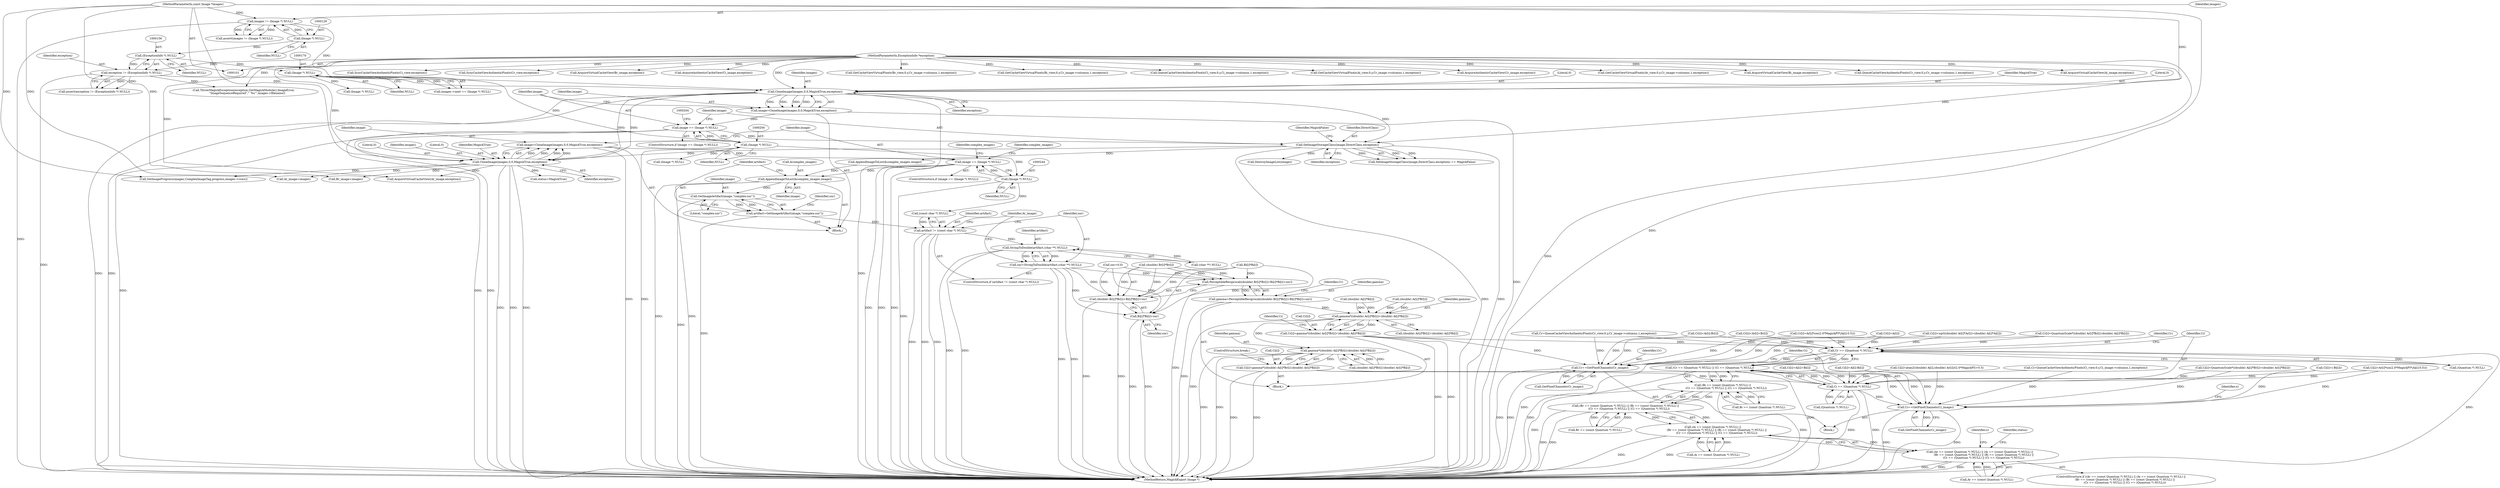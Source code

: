 digraph "0_ImageMagick6_61135001a625364e29bdce83832f043eebde7b5a@pointer" {
"1000241" [label="(Call,image == (Image *) NULL)"];
"1000232" [label="(Call,image=CloneImage(images,0,0,MagickTrue,exception))"];
"1000234" [label="(Call,CloneImage(images,0,0,MagickTrue,exception))"];
"1000190" [label="(Call,CloneImage(images,0,0,MagickTrue,exception))"];
"1000126" [label="(Call,images != (Image *) NULL)"];
"1000102" [label="(MethodParameterIn,const Image *images)"];
"1000128" [label="(Call,(Image *) NULL)"];
"1000153" [label="(Call,exception != (ExceptionInfo *) NULL)"];
"1000104" [label="(MethodParameterIn,ExceptionInfo *exception)"];
"1000155" [label="(Call,(ExceptionInfo *) NULL)"];
"1000208" [label="(Call,SetImageStorageClass(image,DirectClass,exception))"];
"1000197" [label="(Call,image == (Image *) NULL)"];
"1000188" [label="(Call,image=CloneImage(images,0,0,MagickTrue,exception))"];
"1000199" [label="(Call,(Image *) NULL)"];
"1000169" [label="(Call,(Image *) NULL)"];
"1000243" [label="(Call,(Image *) NULL)"];
"1000253" [label="(Call,AppendImageToList(&complex_images,image))"];
"1000259" [label="(Call,GetImageArtifact(image,\"complex:snr\"))"];
"1000257" [label="(Call,artifact=GetImageArtifact(image,\"complex:snr\"))"];
"1000266" [label="(Call,artifact != (const char *) NULL)"];
"1000273" [label="(Call,StringToDouble(artifact,(char **) NULL))"];
"1000271" [label="(Call,snr=StringToDouble(artifact,(char **) NULL))"];
"1000586" [label="(Call,PerceptibleReciprocal((double) Br[i]*Br[i]+Bi[i]*Bi[i]+snr))"];
"1000584" [label="(Call,gamma=PerceptibleReciprocal((double) Br[i]*Br[i]+Bi[i]*Bi[i]+snr))"];
"1000610" [label="(Call,gamma*((double) Ar[i]*Br[i]+(double) Ai[i]*Bi[i]))"];
"1000606" [label="(Call,Cr[i]=gamma*((double) Ar[i]*Br[i]+(double) Ai[i]*Bi[i]))"];
"1000491" [label="(Call,Cr == (Quantum *) NULL)"];
"1000490" [label="(Call,(Cr == (Quantum *) NULL) || (Ci == (Quantum *) NULL))"];
"1000484" [label="(Call,(Bi == (const Quantum *) NULL) ||\n        (Cr == (Quantum *) NULL) || (Ci == (Quantum *) NULL))"];
"1000478" [label="(Call,(Br == (const Quantum *) NULL) || (Bi == (const Quantum *) NULL) ||\n        (Cr == (Quantum *) NULL) || (Ci == (Quantum *) NULL))"];
"1000472" [label="(Call,(Ai == (const Quantum *) NULL) || \n        (Br == (const Quantum *) NULL) || (Bi == (const Quantum *) NULL) ||\n        (Cr == (Quantum *) NULL) || (Ci == (Quantum *) NULL))"];
"1000466" [label="(Call,(Ar == (const Quantum *) NULL) || (Ai == (const Quantum *) NULL) || \n        (Br == (const Quantum *) NULL) || (Bi == (const Quantum *) NULL) ||\n        (Cr == (Quantum *) NULL) || (Ci == (Quantum *) NULL))"];
"1000838" [label="(Call,Cr+=GetPixelChannels(Cr_image))"];
"1000635" [label="(Call,gamma*((double) Ai[i]*Br[i]-(double) Ar[i]*Bi[i]))"];
"1000631" [label="(Call,Ci[i]=gamma*((double) Ai[i]*Br[i]-(double) Ar[i]*Bi[i]))"];
"1000496" [label="(Call,Ci == (Quantum *) NULL)"];
"1000842" [label="(Call,Ci+=GetPixelChannels(Ci_image))"];
"1000587" [label="(Call,(double) Br[i]*Br[i]+Bi[i]*Bi[i]+snr)"];
"1000597" [label="(Call,Bi[i]*Bi[i]+snr)"];
"1000423" [label="(Call,GetCacheViewVirtualPixels(Br_view,0,y,Cr_image->columns,1,exception))"];
"1000611" [label="(Identifier,gamma)"];
"1000263" [label="(Identifier,snr)"];
"1000274" [label="(Identifier,artifact)"];
"1000612" [label="(Call,(double) Ar[i]*Br[i]+(double) Ai[i]*Bi[i])"];
"1000598" [label="(Call,Bi[i]*Bi[i])"];
"1000245" [label="(Identifier,NULL)"];
"1000191" [label="(Identifier,images)"];
"1000272" [label="(Identifier,snr)"];
"1000371" [label="(Call,status=MagickTrue)"];
"1000478" [label="(Call,(Br == (const Quantum *) NULL) || (Bi == (const Quantum *) NULL) ||\n        (Cr == (Quantum *) NULL) || (Ci == (Quantum *) NULL))"];
"1000707" [label="(Call,Cr[i]=QuantumScale*((double) Ar[i]*Br[i]-(double) Ai[i]*Bi[i]))"];
"1000257" [label="(Call,artifact=GetImageArtifact(image,\"complex:snr\"))"];
"1000484" [label="(Call,(Bi == (const Quantum *) NULL) ||\n        (Cr == (Quantum *) NULL) || (Ci == (Quantum *) NULL))"];
"1000498" [label="(Call,(Quantum *) NULL)"];
"1000199" [label="(Call,(Image *) NULL)"];
"1000232" [label="(Call,image=CloneImage(images,0,0,MagickTrue,exception))"];
"1000266" [label="(Call,artifact != (const char *) NULL)"];
"1000490" [label="(Call,(Cr == (Quantum *) NULL) || (Ci == (Quantum *) NULL))"];
"1000192" [label="(Literal,0)"];
"1000125" [label="(Call,assert(images != (Image *) NULL))"];
"1000584" [label="(Call,gamma=PerceptibleReciprocal((double) Br[i]*Br[i]+Bi[i]*Bi[i]+snr))"];
"1000656" [label="(ControlStructure,break;)"];
"1000165" [label="(Call,images->next == (Image *) NULL)"];
"1000473" [label="(Call,Ai == (const Quantum *) NULL)"];
"1000275" [label="(Call,(char **) NULL)"];
"1000605" [label="(Identifier,snr)"];
"1000154" [label="(Identifier,exception)"];
"1000254" [label="(Call,&complex_images)"];
"1000550" [label="(Call,Ci[i]=Ai[i]+Bi[i])"];
"1000196" [label="(ControlStructure,if (image == (Image *) NULL))"];
"1000239" [label="(Identifier,exception)"];
"1000278" [label="(Call,Ar_image=images)"];
"1000810" [label="(Call,Ci[i]=Ai[i]-Bi[i])"];
"1000582" [label="(Block,)"];
"1000587" [label="(Call,(double) Br[i]*Br[i]+Bi[i]*Bi[i]+snr)"];
"1000485" [label="(Call,Bi == (const Quantum *) NULL)"];
"1000843" [label="(Identifier,Ci)"];
"1000212" [label="(Identifier,MagickFalse)"];
"1000508" [label="(Identifier,x)"];
"1000479" [label="(Call,Br == (const Quantum *) NULL)"];
"1000840" [label="(Call,GetPixelChannels(Cr_image))"];
"1000434" [label="(Call,GetCacheViewVirtualPixels(Bi_view,0,y,Cr_image->columns,1,exception))"];
"1000228" [label="(Call,AppendImageToList(&complex_images,image))"];
"1000844" [label="(Call,GetPixelChannels(Ci_image))"];
"1000493" [label="(Call,(Quantum *) NULL)"];
"1000185" [label="(Call,(Image *) NULL)"];
"1000613" [label="(Call,(double) Ar[i]*Br[i])"];
"1000497" [label="(Identifier,Ci)"];
"1000518" [label="(Identifier,x)"];
"1000454" [label="(Call,Ci=QueueCacheViewAuthenticPixels(Ci_view,0,y,Ci_image->columns,1,exception))"];
"1000104" [label="(MethodParameterIn,ExceptionInfo *exception)"];
"1000732" [label="(Call,Ci[i]=QuantumScale*((double) Ai[i]*Br[i]+(double) Ar[i]*Bi[i]))"];
"1000261" [label="(Literal,\"complex:snr\")"];
"1000243" [label="(Call,(Image *) NULL)"];
"1000127" [label="(Identifier,images)"];
"1000636" [label="(Identifier,gamma)"];
"1000635" [label="(Call,gamma*((double) Ai[i]*Br[i]-(double) Ar[i]*Bi[i]))"];
"1000286" [label="(Call,Br_image=images)"];
"1000211" [label="(Identifier,exception)"];
"1000203" [label="(Call,(Image *) NULL)"];
"1000236" [label="(Literal,0)"];
"1000456" [label="(Call,QueueCacheViewAuthenticPixels(Ci_view,0,y,Ci_image->columns,1,exception))"];
"1000412" [label="(Call,GetCacheViewVirtualPixels(Ai_view,0,y,Cr_image->columns,1,exception))"];
"1000842" [label="(Call,Ci+=GetPixelChannels(Ci_image))"];
"1000363" [label="(Call,AcquireAuthenticCacheView(Cr_image,exception))"];
"1000572" [label="(Call,Ci[i]=(-Bi[i]))"];
"1000260" [label="(Identifier,image)"];
"1000503" [label="(Identifier,status)"];
"1000190" [label="(Call,CloneImage(images,0,0,MagickTrue,exception))"];
"1000878" [label="(Call,SetImageProgress(images,ComplexImageTag,progress,images->rows))"];
"1000588" [label="(Call,(double) Br[i]*Br[i])"];
"1000233" [label="(Identifier,image)"];
"1000597" [label="(Call,Bi[i]*Bi[i]+snr)"];
"1000343" [label="(Call,AcquireVirtualCacheView(Ar_image,exception))"];
"1000126" [label="(Call,images != (Image *) NULL)"];
"1000259" [label="(Call,GetImageArtifact(image,\"complex:snr\"))"];
"1000207" [label="(Call,SetImageStorageClass(image,DirectClass,exception) == MagickFalse)"];
"1000235" [label="(Identifier,images)"];
"1000237" [label="(Literal,0)"];
"1000267" [label="(Identifier,artifact)"];
"1000240" [label="(ControlStructure,if (image == (Image *) NULL))"];
"1000268" [label="(Call,(const char *) NULL)"];
"1000157" [label="(Identifier,NULL)"];
"1000401" [label="(Call,GetCacheViewVirtualPixels(Ar_view,0,y,Cr_image->columns,1,exception))"];
"1000128" [label="(Call,(Image *) NULL)"];
"1000492" [label="(Identifier,Cr)"];
"1000608" [label="(Identifier,Cr)"];
"1000201" [label="(Identifier,NULL)"];
"1000606" [label="(Call,Cr[i]=gamma*((double) Ar[i]*Br[i]+(double) Ai[i]*Bi[i]))"];
"1000279" [label="(Identifier,Ar_image)"];
"1000622" [label="(Call,(double) Ai[i]*Bi[i])"];
"1000130" [label="(Identifier,NULL)"];
"1000496" [label="(Call,Ci == (Quantum *) NULL)"];
"1000169" [label="(Call,(Image *) NULL)"];
"1000189" [label="(Identifier,image)"];
"1000565" [label="(Call,Cr[i]=Ar[i])"];
"1000209" [label="(Identifier,image)"];
"1000256" [label="(Identifier,image)"];
"1000188" [label="(Call,image=CloneImage(images,0,0,MagickTrue,exception))"];
"1000358" [label="(Call,AcquireVirtualCacheView(Bi_image,exception))"];
"1000445" [label="(Call,QueueCacheViewAuthenticPixels(Cr_view,0,y,Cr_image->columns,1,exception))"];
"1000926" [label="(MethodReturn,MagickExport Image *)"];
"1000348" [label="(Call,AcquireVirtualCacheView(Ai_image,exception))"];
"1000472" [label="(Call,(Ai == (const Quantum *) NULL) || \n        (Br == (const Quantum *) NULL) || (Bi == (const Quantum *) NULL) ||\n        (Cr == (Quantum *) NULL) || (Ci == (Quantum *) NULL))"];
"1000585" [label="(Identifier,gamma)"];
"1000443" [label="(Call,Cr=QueueCacheViewAuthenticPixels(Cr_view,0,y,Cr_image->columns,1,exception))"];
"1000466" [label="(Call,(Ar == (const Quantum *) NULL) || (Ai == (const Quantum *) NULL) || \n        (Br == (const Quantum *) NULL) || (Bi == (const Quantum *) NULL) ||\n        (Cr == (Quantum *) NULL) || (Ci == (Quantum *) NULL))"];
"1000519" [label="(Block,)"];
"1000195" [label="(Identifier,exception)"];
"1000778" [label="(Call,Ci[i]=Ar[i]*sin(2.0*MagickPI*(Ai[i]-0.5)))"];
"1000633" [label="(Identifier,Ci)"];
"1000467" [label="(Call,Ar == (const Quantum *) NULL)"];
"1000153" [label="(Call,exception != (ExceptionInfo *) NULL)"];
"1000253" [label="(Call,AppendImageToList(&complex_images,image))"];
"1000586" [label="(Call,PerceptibleReciprocal((double) Br[i]*Br[i]+Bi[i]*Bi[i]+snr))"];
"1000799" [label="(Call,Cr[i]=Ar[i]-Br[i])"];
"1000234" [label="(Call,CloneImage(images,0,0,MagickTrue,exception))"];
"1000248" [label="(Identifier,complex_images)"];
"1000683" [label="(Call,Ci[i]=atan2((double) Ai[i],(double) Ar[i])/(2.0*MagickPI)+0.5)"];
"1000839" [label="(Identifier,Cr)"];
"1000198" [label="(Identifier,image)"];
"1000491" [label="(Call,Cr == (Quantum *) NULL)"];
"1000197" [label="(Call,image == (Image *) NULL)"];
"1000273" [label="(Call,StringToDouble(artifact,(char **) NULL))"];
"1000539" [label="(Call,Cr[i]=Ar[i]+Br[i])"];
"1000607" [label="(Call,Cr[i])"];
"1000265" [label="(ControlStructure,if (artifact != (const char *) NULL))"];
"1000175" [label="(Call,ThrowMagickException(exception,GetMagickModule(),ImageError,\n        \"ImageSequenceRequired\",\"`%s'\",images->filename))"];
"1000155" [label="(Call,(ExceptionInfo *) NULL)"];
"1000194" [label="(Identifier,MagickTrue)"];
"1000271" [label="(Call,snr=StringToDouble(artifact,(char **) NULL))"];
"1000465" [label="(ControlStructure,if ((Ar == (const Quantum *) NULL) || (Ai == (const Quantum *) NULL) || \n        (Br == (const Quantum *) NULL) || (Bi == (const Quantum *) NULL) ||\n        (Cr == (Quantum *) NULL) || (Ci == (Quantum *) NULL)))"];
"1000760" [label="(Call,Cr[i]=Ar[i]*cos(2.0*MagickPI*(Ai[i]-0.5)))"];
"1000848" [label="(Call,SyncCacheViewAuthenticPixels(Ci_view,exception))"];
"1000216" [label="(Call,DestroyImageList(image))"];
"1000838" [label="(Call,Cr+=GetPixelChannels(Cr_image))"];
"1000242" [label="(Identifier,image)"];
"1000857" [label="(Call,SyncCacheViewAuthenticPixels(Cr_view,exception))"];
"1000262" [label="(Call,snr=0.0)"];
"1000210" [label="(Identifier,DirectClass)"];
"1000258" [label="(Identifier,artifact)"];
"1000102" [label="(MethodParameterIn,const Image *images)"];
"1000632" [label="(Call,Ci[i])"];
"1000631" [label="(Call,Ci[i]=gamma*((double) Ai[i]*Br[i]-(double) Ar[i]*Bi[i]))"];
"1000241" [label="(Call,image == (Image *) NULL)"];
"1000208" [label="(Call,SetImageStorageClass(image,DirectClass,exception))"];
"1000238" [label="(Identifier,MagickTrue)"];
"1000637" [label="(Call,(double) Ai[i]*Br[i]-(double) Ar[i]*Bi[i])"];
"1000105" [label="(Block,)"];
"1000193" [label="(Literal,0)"];
"1000152" [label="(Call,assert(exception != (ExceptionInfo *) NULL))"];
"1000353" [label="(Call,AcquireVirtualCacheView(Br_image,exception))"];
"1000171" [label="(Identifier,NULL)"];
"1000610" [label="(Call,gamma*((double) Ar[i]*Br[i]+(double) Ai[i]*Bi[i]))"];
"1000368" [label="(Call,AcquireAuthenticCacheView(Ci_image,exception))"];
"1000659" [label="(Call,Cr[i]=sqrt((double) Ar[i]*Ar[i]+(double) Ai[i]*Ai[i]))"];
"1000255" [label="(Identifier,complex_images)"];
"1000241" -> "1000240"  [label="AST: "];
"1000241" -> "1000243"  [label="CFG: "];
"1000242" -> "1000241"  [label="AST: "];
"1000243" -> "1000241"  [label="AST: "];
"1000248" -> "1000241"  [label="CFG: "];
"1000255" -> "1000241"  [label="CFG: "];
"1000241" -> "1000926"  [label="DDG: "];
"1000241" -> "1000926"  [label="DDG: "];
"1000241" -> "1000926"  [label="DDG: "];
"1000232" -> "1000241"  [label="DDG: "];
"1000243" -> "1000241"  [label="DDG: "];
"1000241" -> "1000253"  [label="DDG: "];
"1000232" -> "1000105"  [label="AST: "];
"1000232" -> "1000234"  [label="CFG: "];
"1000233" -> "1000232"  [label="AST: "];
"1000234" -> "1000232"  [label="AST: "];
"1000242" -> "1000232"  [label="CFG: "];
"1000232" -> "1000926"  [label="DDG: "];
"1000234" -> "1000232"  [label="DDG: "];
"1000234" -> "1000232"  [label="DDG: "];
"1000234" -> "1000232"  [label="DDG: "];
"1000234" -> "1000232"  [label="DDG: "];
"1000234" -> "1000239"  [label="CFG: "];
"1000235" -> "1000234"  [label="AST: "];
"1000236" -> "1000234"  [label="AST: "];
"1000237" -> "1000234"  [label="AST: "];
"1000238" -> "1000234"  [label="AST: "];
"1000239" -> "1000234"  [label="AST: "];
"1000234" -> "1000926"  [label="DDG: "];
"1000234" -> "1000926"  [label="DDG: "];
"1000234" -> "1000926"  [label="DDG: "];
"1000190" -> "1000234"  [label="DDG: "];
"1000190" -> "1000234"  [label="DDG: "];
"1000102" -> "1000234"  [label="DDG: "];
"1000208" -> "1000234"  [label="DDG: "];
"1000104" -> "1000234"  [label="DDG: "];
"1000234" -> "1000278"  [label="DDG: "];
"1000234" -> "1000286"  [label="DDG: "];
"1000234" -> "1000343"  [label="DDG: "];
"1000234" -> "1000371"  [label="DDG: "];
"1000234" -> "1000878"  [label="DDG: "];
"1000190" -> "1000188"  [label="AST: "];
"1000190" -> "1000195"  [label="CFG: "];
"1000191" -> "1000190"  [label="AST: "];
"1000192" -> "1000190"  [label="AST: "];
"1000193" -> "1000190"  [label="AST: "];
"1000194" -> "1000190"  [label="AST: "];
"1000195" -> "1000190"  [label="AST: "];
"1000188" -> "1000190"  [label="CFG: "];
"1000190" -> "1000926"  [label="DDG: "];
"1000190" -> "1000926"  [label="DDG: "];
"1000190" -> "1000926"  [label="DDG: "];
"1000190" -> "1000188"  [label="DDG: "];
"1000190" -> "1000188"  [label="DDG: "];
"1000190" -> "1000188"  [label="DDG: "];
"1000190" -> "1000188"  [label="DDG: "];
"1000126" -> "1000190"  [label="DDG: "];
"1000102" -> "1000190"  [label="DDG: "];
"1000153" -> "1000190"  [label="DDG: "];
"1000104" -> "1000190"  [label="DDG: "];
"1000190" -> "1000208"  [label="DDG: "];
"1000126" -> "1000125"  [label="AST: "];
"1000126" -> "1000128"  [label="CFG: "];
"1000127" -> "1000126"  [label="AST: "];
"1000128" -> "1000126"  [label="AST: "];
"1000125" -> "1000126"  [label="CFG: "];
"1000126" -> "1000926"  [label="DDG: "];
"1000126" -> "1000125"  [label="DDG: "];
"1000126" -> "1000125"  [label="DDG: "];
"1000102" -> "1000126"  [label="DDG: "];
"1000128" -> "1000126"  [label="DDG: "];
"1000102" -> "1000101"  [label="AST: "];
"1000102" -> "1000926"  [label="DDG: "];
"1000102" -> "1000278"  [label="DDG: "];
"1000102" -> "1000286"  [label="DDG: "];
"1000102" -> "1000878"  [label="DDG: "];
"1000128" -> "1000130"  [label="CFG: "];
"1000129" -> "1000128"  [label="AST: "];
"1000130" -> "1000128"  [label="AST: "];
"1000128" -> "1000155"  [label="DDG: "];
"1000153" -> "1000152"  [label="AST: "];
"1000153" -> "1000155"  [label="CFG: "];
"1000154" -> "1000153"  [label="AST: "];
"1000155" -> "1000153"  [label="AST: "];
"1000152" -> "1000153"  [label="CFG: "];
"1000153" -> "1000926"  [label="DDG: "];
"1000153" -> "1000152"  [label="DDG: "];
"1000153" -> "1000152"  [label="DDG: "];
"1000104" -> "1000153"  [label="DDG: "];
"1000155" -> "1000153"  [label="DDG: "];
"1000153" -> "1000175"  [label="DDG: "];
"1000104" -> "1000101"  [label="AST: "];
"1000104" -> "1000926"  [label="DDG: "];
"1000104" -> "1000175"  [label="DDG: "];
"1000104" -> "1000208"  [label="DDG: "];
"1000104" -> "1000343"  [label="DDG: "];
"1000104" -> "1000348"  [label="DDG: "];
"1000104" -> "1000353"  [label="DDG: "];
"1000104" -> "1000358"  [label="DDG: "];
"1000104" -> "1000363"  [label="DDG: "];
"1000104" -> "1000368"  [label="DDG: "];
"1000104" -> "1000401"  [label="DDG: "];
"1000104" -> "1000412"  [label="DDG: "];
"1000104" -> "1000423"  [label="DDG: "];
"1000104" -> "1000434"  [label="DDG: "];
"1000104" -> "1000445"  [label="DDG: "];
"1000104" -> "1000456"  [label="DDG: "];
"1000104" -> "1000848"  [label="DDG: "];
"1000104" -> "1000857"  [label="DDG: "];
"1000155" -> "1000157"  [label="CFG: "];
"1000156" -> "1000155"  [label="AST: "];
"1000157" -> "1000155"  [label="AST: "];
"1000155" -> "1000169"  [label="DDG: "];
"1000208" -> "1000207"  [label="AST: "];
"1000208" -> "1000211"  [label="CFG: "];
"1000209" -> "1000208"  [label="AST: "];
"1000210" -> "1000208"  [label="AST: "];
"1000211" -> "1000208"  [label="AST: "];
"1000212" -> "1000208"  [label="CFG: "];
"1000208" -> "1000926"  [label="DDG: "];
"1000208" -> "1000926"  [label="DDG: "];
"1000208" -> "1000207"  [label="DDG: "];
"1000208" -> "1000207"  [label="DDG: "];
"1000208" -> "1000207"  [label="DDG: "];
"1000197" -> "1000208"  [label="DDG: "];
"1000208" -> "1000216"  [label="DDG: "];
"1000208" -> "1000228"  [label="DDG: "];
"1000197" -> "1000196"  [label="AST: "];
"1000197" -> "1000199"  [label="CFG: "];
"1000198" -> "1000197"  [label="AST: "];
"1000199" -> "1000197"  [label="AST: "];
"1000204" -> "1000197"  [label="CFG: "];
"1000209" -> "1000197"  [label="CFG: "];
"1000197" -> "1000926"  [label="DDG: "];
"1000197" -> "1000926"  [label="DDG: "];
"1000197" -> "1000926"  [label="DDG: "];
"1000188" -> "1000197"  [label="DDG: "];
"1000199" -> "1000197"  [label="DDG: "];
"1000188" -> "1000105"  [label="AST: "];
"1000189" -> "1000188"  [label="AST: "];
"1000198" -> "1000188"  [label="CFG: "];
"1000188" -> "1000926"  [label="DDG: "];
"1000199" -> "1000201"  [label="CFG: "];
"1000200" -> "1000199"  [label="AST: "];
"1000201" -> "1000199"  [label="AST: "];
"1000199" -> "1000926"  [label="DDG: "];
"1000169" -> "1000199"  [label="DDG: "];
"1000199" -> "1000203"  [label="DDG: "];
"1000199" -> "1000243"  [label="DDG: "];
"1000169" -> "1000165"  [label="AST: "];
"1000169" -> "1000171"  [label="CFG: "];
"1000170" -> "1000169"  [label="AST: "];
"1000171" -> "1000169"  [label="AST: "];
"1000165" -> "1000169"  [label="CFG: "];
"1000169" -> "1000165"  [label="DDG: "];
"1000169" -> "1000185"  [label="DDG: "];
"1000243" -> "1000245"  [label="CFG: "];
"1000244" -> "1000243"  [label="AST: "];
"1000245" -> "1000243"  [label="AST: "];
"1000243" -> "1000926"  [label="DDG: "];
"1000243" -> "1000268"  [label="DDG: "];
"1000253" -> "1000105"  [label="AST: "];
"1000253" -> "1000256"  [label="CFG: "];
"1000254" -> "1000253"  [label="AST: "];
"1000256" -> "1000253"  [label="AST: "];
"1000258" -> "1000253"  [label="CFG: "];
"1000253" -> "1000926"  [label="DDG: "];
"1000253" -> "1000926"  [label="DDG: "];
"1000228" -> "1000253"  [label="DDG: "];
"1000253" -> "1000259"  [label="DDG: "];
"1000259" -> "1000257"  [label="AST: "];
"1000259" -> "1000261"  [label="CFG: "];
"1000260" -> "1000259"  [label="AST: "];
"1000261" -> "1000259"  [label="AST: "];
"1000257" -> "1000259"  [label="CFG: "];
"1000259" -> "1000926"  [label="DDG: "];
"1000259" -> "1000257"  [label="DDG: "];
"1000259" -> "1000257"  [label="DDG: "];
"1000257" -> "1000105"  [label="AST: "];
"1000258" -> "1000257"  [label="AST: "];
"1000263" -> "1000257"  [label="CFG: "];
"1000257" -> "1000926"  [label="DDG: "];
"1000257" -> "1000266"  [label="DDG: "];
"1000266" -> "1000265"  [label="AST: "];
"1000266" -> "1000268"  [label="CFG: "];
"1000267" -> "1000266"  [label="AST: "];
"1000268" -> "1000266"  [label="AST: "];
"1000272" -> "1000266"  [label="CFG: "];
"1000279" -> "1000266"  [label="CFG: "];
"1000266" -> "1000926"  [label="DDG: "];
"1000266" -> "1000926"  [label="DDG: "];
"1000266" -> "1000926"  [label="DDG: "];
"1000268" -> "1000266"  [label="DDG: "];
"1000266" -> "1000273"  [label="DDG: "];
"1000273" -> "1000271"  [label="AST: "];
"1000273" -> "1000275"  [label="CFG: "];
"1000274" -> "1000273"  [label="AST: "];
"1000275" -> "1000273"  [label="AST: "];
"1000271" -> "1000273"  [label="CFG: "];
"1000273" -> "1000926"  [label="DDG: "];
"1000273" -> "1000926"  [label="DDG: "];
"1000273" -> "1000271"  [label="DDG: "];
"1000273" -> "1000271"  [label="DDG: "];
"1000275" -> "1000273"  [label="DDG: "];
"1000271" -> "1000265"  [label="AST: "];
"1000272" -> "1000271"  [label="AST: "];
"1000279" -> "1000271"  [label="CFG: "];
"1000271" -> "1000926"  [label="DDG: "];
"1000271" -> "1000926"  [label="DDG: "];
"1000271" -> "1000586"  [label="DDG: "];
"1000271" -> "1000587"  [label="DDG: "];
"1000271" -> "1000597"  [label="DDG: "];
"1000586" -> "1000584"  [label="AST: "];
"1000586" -> "1000587"  [label="CFG: "];
"1000587" -> "1000586"  [label="AST: "];
"1000584" -> "1000586"  [label="CFG: "];
"1000586" -> "1000926"  [label="DDG: "];
"1000586" -> "1000584"  [label="DDG: "];
"1000588" -> "1000586"  [label="DDG: "];
"1000588" -> "1000586"  [label="DDG: "];
"1000598" -> "1000586"  [label="DDG: "];
"1000262" -> "1000586"  [label="DDG: "];
"1000584" -> "1000582"  [label="AST: "];
"1000585" -> "1000584"  [label="AST: "];
"1000608" -> "1000584"  [label="CFG: "];
"1000584" -> "1000926"  [label="DDG: "];
"1000584" -> "1000610"  [label="DDG: "];
"1000610" -> "1000606"  [label="AST: "];
"1000610" -> "1000612"  [label="CFG: "];
"1000611" -> "1000610"  [label="AST: "];
"1000612" -> "1000610"  [label="AST: "];
"1000606" -> "1000610"  [label="CFG: "];
"1000610" -> "1000926"  [label="DDG: "];
"1000610" -> "1000606"  [label="DDG: "];
"1000610" -> "1000606"  [label="DDG: "];
"1000613" -> "1000610"  [label="DDG: "];
"1000613" -> "1000610"  [label="DDG: "];
"1000622" -> "1000610"  [label="DDG: "];
"1000622" -> "1000610"  [label="DDG: "];
"1000610" -> "1000635"  [label="DDG: "];
"1000606" -> "1000582"  [label="AST: "];
"1000607" -> "1000606"  [label="AST: "];
"1000633" -> "1000606"  [label="CFG: "];
"1000606" -> "1000926"  [label="DDG: "];
"1000606" -> "1000926"  [label="DDG: "];
"1000606" -> "1000491"  [label="DDG: "];
"1000606" -> "1000838"  [label="DDG: "];
"1000491" -> "1000490"  [label="AST: "];
"1000491" -> "1000493"  [label="CFG: "];
"1000492" -> "1000491"  [label="AST: "];
"1000493" -> "1000491"  [label="AST: "];
"1000497" -> "1000491"  [label="CFG: "];
"1000490" -> "1000491"  [label="CFG: "];
"1000491" -> "1000926"  [label="DDG: "];
"1000491" -> "1000926"  [label="DDG: "];
"1000491" -> "1000490"  [label="DDG: "];
"1000491" -> "1000490"  [label="DDG: "];
"1000659" -> "1000491"  [label="DDG: "];
"1000707" -> "1000491"  [label="DDG: "];
"1000565" -> "1000491"  [label="DDG: "];
"1000799" -> "1000491"  [label="DDG: "];
"1000760" -> "1000491"  [label="DDG: "];
"1000443" -> "1000491"  [label="DDG: "];
"1000539" -> "1000491"  [label="DDG: "];
"1000493" -> "1000491"  [label="DDG: "];
"1000491" -> "1000838"  [label="DDG: "];
"1000490" -> "1000484"  [label="AST: "];
"1000490" -> "1000496"  [label="CFG: "];
"1000496" -> "1000490"  [label="AST: "];
"1000484" -> "1000490"  [label="CFG: "];
"1000490" -> "1000926"  [label="DDG: "];
"1000490" -> "1000926"  [label="DDG: "];
"1000490" -> "1000484"  [label="DDG: "];
"1000490" -> "1000484"  [label="DDG: "];
"1000496" -> "1000490"  [label="DDG: "];
"1000496" -> "1000490"  [label="DDG: "];
"1000484" -> "1000478"  [label="AST: "];
"1000484" -> "1000485"  [label="CFG: "];
"1000485" -> "1000484"  [label="AST: "];
"1000478" -> "1000484"  [label="CFG: "];
"1000484" -> "1000926"  [label="DDG: "];
"1000484" -> "1000926"  [label="DDG: "];
"1000484" -> "1000478"  [label="DDG: "];
"1000484" -> "1000478"  [label="DDG: "];
"1000485" -> "1000484"  [label="DDG: "];
"1000485" -> "1000484"  [label="DDG: "];
"1000478" -> "1000472"  [label="AST: "];
"1000478" -> "1000479"  [label="CFG: "];
"1000479" -> "1000478"  [label="AST: "];
"1000472" -> "1000478"  [label="CFG: "];
"1000478" -> "1000926"  [label="DDG: "];
"1000478" -> "1000926"  [label="DDG: "];
"1000478" -> "1000472"  [label="DDG: "];
"1000478" -> "1000472"  [label="DDG: "];
"1000479" -> "1000478"  [label="DDG: "];
"1000479" -> "1000478"  [label="DDG: "];
"1000472" -> "1000466"  [label="AST: "];
"1000472" -> "1000473"  [label="CFG: "];
"1000473" -> "1000472"  [label="AST: "];
"1000466" -> "1000472"  [label="CFG: "];
"1000472" -> "1000926"  [label="DDG: "];
"1000472" -> "1000926"  [label="DDG: "];
"1000472" -> "1000466"  [label="DDG: "];
"1000472" -> "1000466"  [label="DDG: "];
"1000473" -> "1000472"  [label="DDG: "];
"1000473" -> "1000472"  [label="DDG: "];
"1000466" -> "1000465"  [label="AST: "];
"1000466" -> "1000467"  [label="CFG: "];
"1000467" -> "1000466"  [label="AST: "];
"1000503" -> "1000466"  [label="CFG: "];
"1000508" -> "1000466"  [label="CFG: "];
"1000466" -> "1000926"  [label="DDG: "];
"1000466" -> "1000926"  [label="DDG: "];
"1000466" -> "1000926"  [label="DDG: "];
"1000467" -> "1000466"  [label="DDG: "];
"1000467" -> "1000466"  [label="DDG: "];
"1000838" -> "1000519"  [label="AST: "];
"1000838" -> "1000840"  [label="CFG: "];
"1000839" -> "1000838"  [label="AST: "];
"1000840" -> "1000838"  [label="AST: "];
"1000843" -> "1000838"  [label="CFG: "];
"1000838" -> "1000926"  [label="DDG: "];
"1000838" -> "1000926"  [label="DDG: "];
"1000840" -> "1000838"  [label="DDG: "];
"1000659" -> "1000838"  [label="DDG: "];
"1000707" -> "1000838"  [label="DDG: "];
"1000565" -> "1000838"  [label="DDG: "];
"1000799" -> "1000838"  [label="DDG: "];
"1000760" -> "1000838"  [label="DDG: "];
"1000443" -> "1000838"  [label="DDG: "];
"1000539" -> "1000838"  [label="DDG: "];
"1000635" -> "1000631"  [label="AST: "];
"1000635" -> "1000637"  [label="CFG: "];
"1000636" -> "1000635"  [label="AST: "];
"1000637" -> "1000635"  [label="AST: "];
"1000631" -> "1000635"  [label="CFG: "];
"1000635" -> "1000926"  [label="DDG: "];
"1000635" -> "1000926"  [label="DDG: "];
"1000635" -> "1000631"  [label="DDG: "];
"1000635" -> "1000631"  [label="DDG: "];
"1000637" -> "1000635"  [label="DDG: "];
"1000637" -> "1000635"  [label="DDG: "];
"1000631" -> "1000582"  [label="AST: "];
"1000632" -> "1000631"  [label="AST: "];
"1000656" -> "1000631"  [label="CFG: "];
"1000631" -> "1000926"  [label="DDG: "];
"1000631" -> "1000926"  [label="DDG: "];
"1000631" -> "1000496"  [label="DDG: "];
"1000631" -> "1000842"  [label="DDG: "];
"1000496" -> "1000498"  [label="CFG: "];
"1000497" -> "1000496"  [label="AST: "];
"1000498" -> "1000496"  [label="AST: "];
"1000496" -> "1000926"  [label="DDG: "];
"1000496" -> "1000926"  [label="DDG: "];
"1000454" -> "1000496"  [label="DDG: "];
"1000683" -> "1000496"  [label="DDG: "];
"1000550" -> "1000496"  [label="DDG: "];
"1000810" -> "1000496"  [label="DDG: "];
"1000572" -> "1000496"  [label="DDG: "];
"1000778" -> "1000496"  [label="DDG: "];
"1000732" -> "1000496"  [label="DDG: "];
"1000498" -> "1000496"  [label="DDG: "];
"1000496" -> "1000842"  [label="DDG: "];
"1000842" -> "1000519"  [label="AST: "];
"1000842" -> "1000844"  [label="CFG: "];
"1000843" -> "1000842"  [label="AST: "];
"1000844" -> "1000842"  [label="AST: "];
"1000518" -> "1000842"  [label="CFG: "];
"1000842" -> "1000926"  [label="DDG: "];
"1000842" -> "1000926"  [label="DDG: "];
"1000844" -> "1000842"  [label="DDG: "];
"1000454" -> "1000842"  [label="DDG: "];
"1000550" -> "1000842"  [label="DDG: "];
"1000810" -> "1000842"  [label="DDG: "];
"1000572" -> "1000842"  [label="DDG: "];
"1000778" -> "1000842"  [label="DDG: "];
"1000732" -> "1000842"  [label="DDG: "];
"1000683" -> "1000842"  [label="DDG: "];
"1000587" -> "1000597"  [label="CFG: "];
"1000588" -> "1000587"  [label="AST: "];
"1000597" -> "1000587"  [label="AST: "];
"1000587" -> "1000926"  [label="DDG: "];
"1000587" -> "1000926"  [label="DDG: "];
"1000588" -> "1000587"  [label="DDG: "];
"1000588" -> "1000587"  [label="DDG: "];
"1000598" -> "1000587"  [label="DDG: "];
"1000262" -> "1000587"  [label="DDG: "];
"1000597" -> "1000605"  [label="CFG: "];
"1000598" -> "1000597"  [label="AST: "];
"1000605" -> "1000597"  [label="AST: "];
"1000597" -> "1000926"  [label="DDG: "];
"1000597" -> "1000926"  [label="DDG: "];
"1000598" -> "1000597"  [label="DDG: "];
"1000262" -> "1000597"  [label="DDG: "];
}
